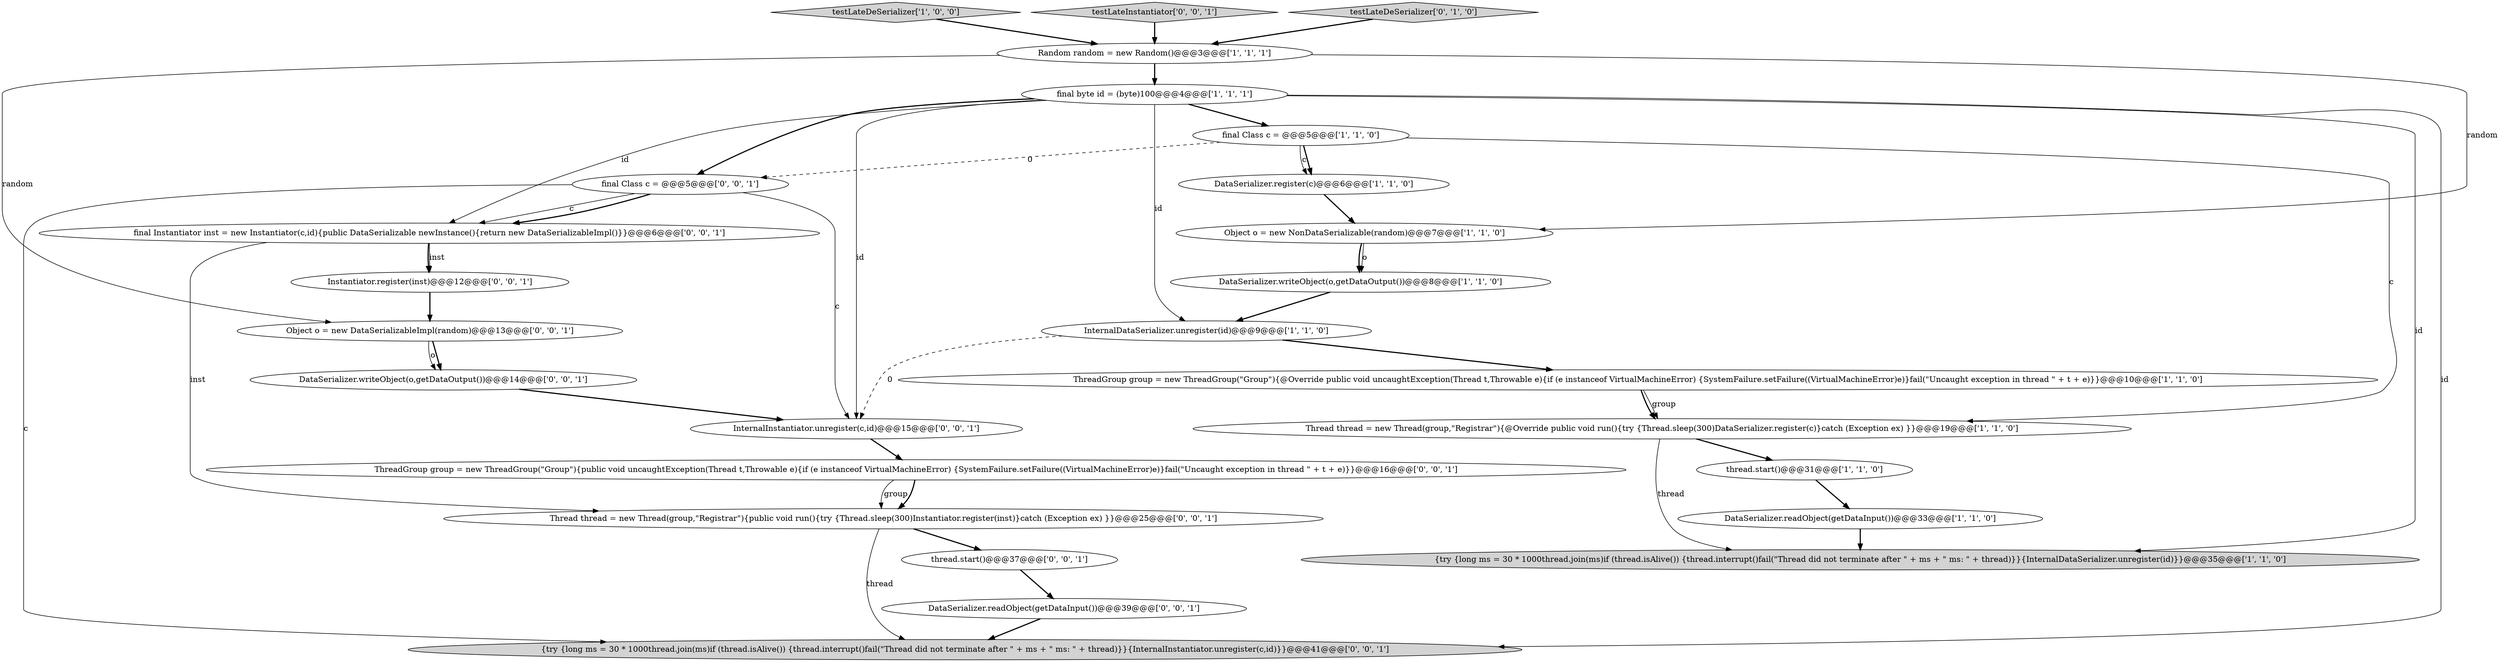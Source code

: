 digraph {
6 [style = filled, label = "final byte id = (byte)100@@@4@@@['1', '1', '1']", fillcolor = white, shape = ellipse image = "AAA0AAABBB1BBB"];
19 [style = filled, label = "final Class c = @@@5@@@['0', '0', '1']", fillcolor = white, shape = ellipse image = "AAA0AAABBB3BBB"];
14 [style = filled, label = "Thread thread = new Thread(group,\"Registrar\"){public void run(){try {Thread.sleep(300)Instantiator.register(inst)}catch (Exception ex) }}@@@25@@@['0', '0', '1']", fillcolor = white, shape = ellipse image = "AAA0AAABBB3BBB"];
10 [style = filled, label = "final Class c = @@@5@@@['1', '1', '0']", fillcolor = white, shape = ellipse image = "AAA0AAABBB1BBB"];
16 [style = filled, label = "final Instantiator inst = new Instantiator(c,id){public DataSerializable newInstance(){return new DataSerializableImpl()}}@@@6@@@['0', '0', '1']", fillcolor = white, shape = ellipse image = "AAA0AAABBB3BBB"];
18 [style = filled, label = "thread.start()@@@37@@@['0', '0', '1']", fillcolor = white, shape = ellipse image = "AAA0AAABBB3BBB"];
3 [style = filled, label = "Random random = new Random()@@@3@@@['1', '1', '1']", fillcolor = white, shape = ellipse image = "AAA0AAABBB1BBB"];
12 [style = filled, label = "testLateDeSerializer['1', '0', '0']", fillcolor = lightgray, shape = diamond image = "AAA0AAABBB1BBB"];
25 [style = filled, label = "DataSerializer.writeObject(o,getDataOutput())@@@14@@@['0', '0', '1']", fillcolor = white, shape = ellipse image = "AAA0AAABBB3BBB"];
4 [style = filled, label = "Object o = new NonDataSerializable(random)@@@7@@@['1', '1', '0']", fillcolor = white, shape = ellipse image = "AAA0AAABBB1BBB"];
1 [style = filled, label = "InternalDataSerializer.unregister(id)@@@9@@@['1', '1', '0']", fillcolor = white, shape = ellipse image = "AAA0AAABBB1BBB"];
21 [style = filled, label = "Object o = new DataSerializableImpl(random)@@@13@@@['0', '0', '1']", fillcolor = white, shape = ellipse image = "AAA0AAABBB3BBB"];
11 [style = filled, label = "{try {long ms = 30 * 1000thread.join(ms)if (thread.isAlive()) {thread.interrupt()fail(\"Thread did not terminate after \" + ms + \" ms: \" + thread)}}{InternalDataSerializer.unregister(id)}}@@@35@@@['1', '1', '0']", fillcolor = lightgray, shape = ellipse image = "AAA0AAABBB1BBB"];
7 [style = filled, label = "ThreadGroup group = new ThreadGroup(\"Group\"){@Override public void uncaughtException(Thread t,Throwable e){if (e instanceof VirtualMachineError) {SystemFailure.setFailure((VirtualMachineError)e)}fail(\"Uncaught exception in thread \" + t + e)}}@@@10@@@['1', '1', '0']", fillcolor = white, shape = ellipse image = "AAA0AAABBB1BBB"];
0 [style = filled, label = "Thread thread = new Thread(group,\"Registrar\"){@Override public void run(){try {Thread.sleep(300)DataSerializer.register(c)}catch (Exception ex) }}@@@19@@@['1', '1', '0']", fillcolor = white, shape = ellipse image = "AAA0AAABBB1BBB"];
8 [style = filled, label = "thread.start()@@@31@@@['1', '1', '0']", fillcolor = white, shape = ellipse image = "AAA0AAABBB1BBB"];
23 [style = filled, label = "InternalInstantiator.unregister(c,id)@@@15@@@['0', '0', '1']", fillcolor = white, shape = ellipse image = "AAA0AAABBB3BBB"];
5 [style = filled, label = "DataSerializer.writeObject(o,getDataOutput())@@@8@@@['1', '1', '0']", fillcolor = white, shape = ellipse image = "AAA0AAABBB1BBB"];
24 [style = filled, label = "DataSerializer.readObject(getDataInput())@@@39@@@['0', '0', '1']", fillcolor = white, shape = ellipse image = "AAA0AAABBB3BBB"];
2 [style = filled, label = "DataSerializer.readObject(getDataInput())@@@33@@@['1', '1', '0']", fillcolor = white, shape = ellipse image = "AAA0AAABBB1BBB"];
9 [style = filled, label = "DataSerializer.register(c)@@@6@@@['1', '1', '0']", fillcolor = white, shape = ellipse image = "AAA0AAABBB1BBB"];
22 [style = filled, label = "ThreadGroup group = new ThreadGroup(\"Group\"){public void uncaughtException(Thread t,Throwable e){if (e instanceof VirtualMachineError) {SystemFailure.setFailure((VirtualMachineError)e)}fail(\"Uncaught exception in thread \" + t + e)}}@@@16@@@['0', '0', '1']", fillcolor = white, shape = ellipse image = "AAA0AAABBB3BBB"];
20 [style = filled, label = "testLateInstantiator['0', '0', '1']", fillcolor = lightgray, shape = diamond image = "AAA0AAABBB3BBB"];
17 [style = filled, label = "Instantiator.register(inst)@@@12@@@['0', '0', '1']", fillcolor = white, shape = ellipse image = "AAA0AAABBB3BBB"];
13 [style = filled, label = "testLateDeSerializer['0', '1', '0']", fillcolor = lightgray, shape = diamond image = "AAA0AAABBB2BBB"];
15 [style = filled, label = "{try {long ms = 30 * 1000thread.join(ms)if (thread.isAlive()) {thread.interrupt()fail(\"Thread did not terminate after \" + ms + \" ms: \" + thread)}}{InternalInstantiator.unregister(c,id)}}@@@41@@@['0', '0', '1']", fillcolor = lightgray, shape = ellipse image = "AAA0AAABBB3BBB"];
25->23 [style = bold, label=""];
23->22 [style = bold, label=""];
1->23 [style = dashed, label="0"];
16->14 [style = solid, label="inst"];
20->3 [style = bold, label=""];
0->11 [style = solid, label="thread"];
14->18 [style = bold, label=""];
9->4 [style = bold, label=""];
14->15 [style = solid, label="thread"];
17->21 [style = bold, label=""];
2->11 [style = bold, label=""];
10->9 [style = bold, label=""];
18->24 [style = bold, label=""];
5->1 [style = bold, label=""];
4->5 [style = bold, label=""];
24->15 [style = bold, label=""];
0->8 [style = bold, label=""];
16->17 [style = solid, label="inst"];
6->19 [style = bold, label=""];
4->5 [style = solid, label="o"];
19->23 [style = solid, label="c"];
19->16 [style = solid, label="c"];
3->6 [style = bold, label=""];
6->10 [style = bold, label=""];
6->11 [style = solid, label="id"];
19->16 [style = bold, label=""];
21->25 [style = bold, label=""];
22->14 [style = solid, label="group"];
6->16 [style = solid, label="id"];
8->2 [style = bold, label=""];
7->0 [style = solid, label="group"];
6->15 [style = solid, label="id"];
22->14 [style = bold, label=""];
12->3 [style = bold, label=""];
7->0 [style = bold, label=""];
10->0 [style = solid, label="c"];
3->21 [style = solid, label="random"];
10->9 [style = solid, label="c"];
13->3 [style = bold, label=""];
10->19 [style = dashed, label="0"];
16->17 [style = bold, label=""];
1->7 [style = bold, label=""];
21->25 [style = solid, label="o"];
6->23 [style = solid, label="id"];
6->1 [style = solid, label="id"];
19->15 [style = solid, label="c"];
3->4 [style = solid, label="random"];
}
